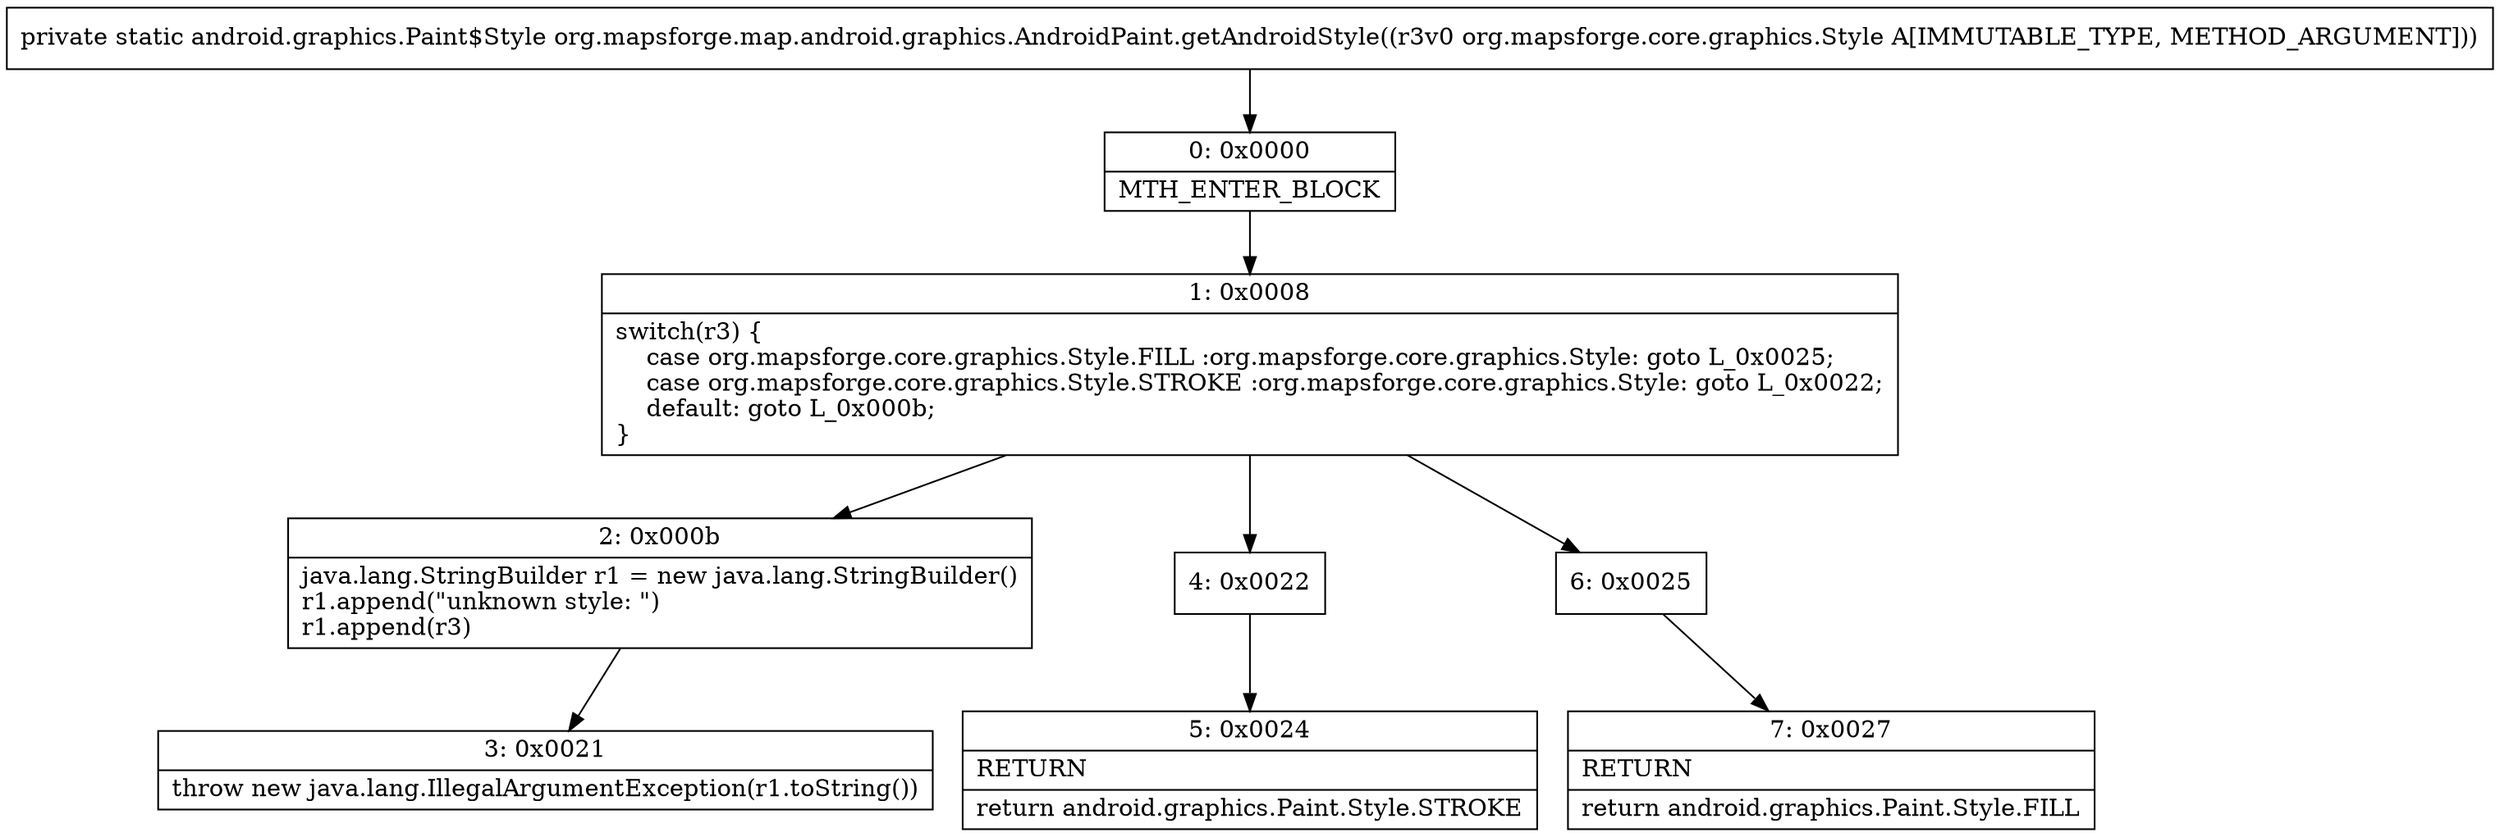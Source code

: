 digraph "CFG fororg.mapsforge.map.android.graphics.AndroidPaint.getAndroidStyle(Lorg\/mapsforge\/core\/graphics\/Style;)Landroid\/graphics\/Paint$Style;" {
Node_0 [shape=record,label="{0\:\ 0x0000|MTH_ENTER_BLOCK\l}"];
Node_1 [shape=record,label="{1\:\ 0x0008|switch(r3) \{\l    case org.mapsforge.core.graphics.Style.FILL :org.mapsforge.core.graphics.Style: goto L_0x0025;\l    case org.mapsforge.core.graphics.Style.STROKE :org.mapsforge.core.graphics.Style: goto L_0x0022;\l    default: goto L_0x000b;\l\}\l}"];
Node_2 [shape=record,label="{2\:\ 0x000b|java.lang.StringBuilder r1 = new java.lang.StringBuilder()\lr1.append(\"unknown style: \")\lr1.append(r3)\l}"];
Node_3 [shape=record,label="{3\:\ 0x0021|throw new java.lang.IllegalArgumentException(r1.toString())\l}"];
Node_4 [shape=record,label="{4\:\ 0x0022}"];
Node_5 [shape=record,label="{5\:\ 0x0024|RETURN\l|return android.graphics.Paint.Style.STROKE\l}"];
Node_6 [shape=record,label="{6\:\ 0x0025}"];
Node_7 [shape=record,label="{7\:\ 0x0027|RETURN\l|return android.graphics.Paint.Style.FILL\l}"];
MethodNode[shape=record,label="{private static android.graphics.Paint$Style org.mapsforge.map.android.graphics.AndroidPaint.getAndroidStyle((r3v0 org.mapsforge.core.graphics.Style A[IMMUTABLE_TYPE, METHOD_ARGUMENT])) }"];
MethodNode -> Node_0;
Node_0 -> Node_1;
Node_1 -> Node_2;
Node_1 -> Node_4;
Node_1 -> Node_6;
Node_2 -> Node_3;
Node_4 -> Node_5;
Node_6 -> Node_7;
}

